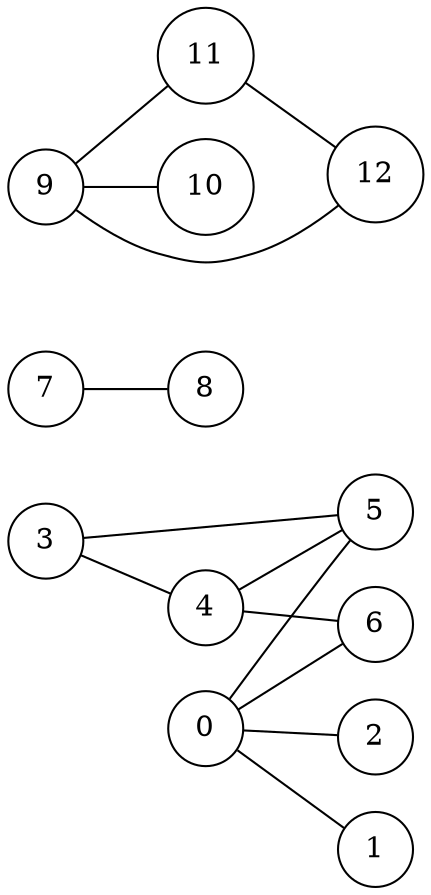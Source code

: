 graph {
rankdir = LR;
node [shape = circle];
0 -- 6;
0 -- 2;
0 -- 1;
0 -- 5;
3 -- 5;
3 -- 4;
4 -- 5;
4 -- 6;
7 -- 8;
9 -- 11;
9 -- 10;
9 -- 12;
11 -- 12;
}

